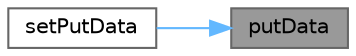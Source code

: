 digraph "putData"
{
 // INTERACTIVE_SVG=YES
 // LATEX_PDF_SIZE
  bgcolor="transparent";
  edge [fontname=Helvetica,fontsize=10,labelfontname=Helvetica,labelfontsize=10];
  node [fontname=Helvetica,fontsize=10,shape=box,height=0.2,width=0.4];
  rankdir="RL";
  Node1 [label="putData",height=0.2,width=0.4,color="gray40", fillcolor="grey60", style="filled", fontcolor="black",tooltip=" "];
  Node1 -> Node2 [dir="back",color="steelblue1",style="solid"];
  Node2 [label="setPutData",height=0.2,width=0.4,color="grey40", fillcolor="white", style="filled",URL="$classore_1_1data_1_1_convertible_bond_reference_datum.html#a98fa207f61ea713327f604ce0e6eebb7",tooltip=" "];
}
